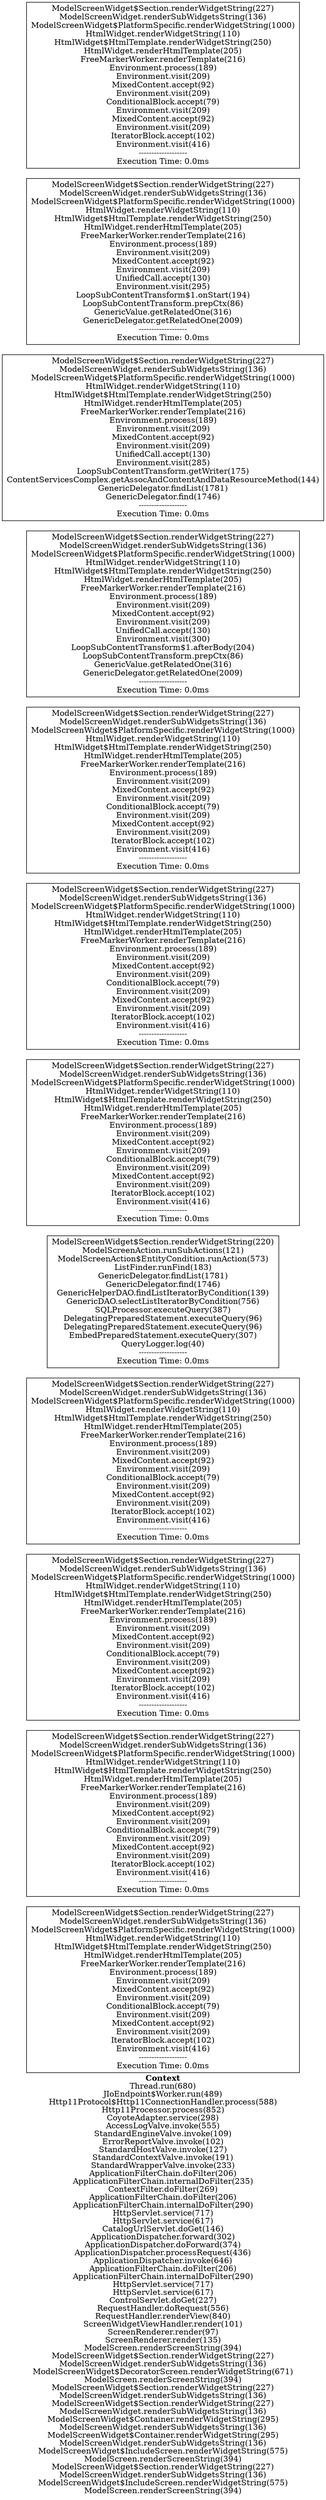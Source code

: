 digraph 1221696456 { 
label=<<font face="Times-Bold">Context</font><br/>Thread.run(680)<br/>JIoEndpoint$Worker.run(489)<br/>Http11Protocol$Http11ConnectionHandler.process(588)<br/>Http11Processor.process(852)<br/>CoyoteAdapter.service(298)<br/>AccessLogValve.invoke(555)<br/>StandardEngineValve.invoke(109)<br/>ErrorReportValve.invoke(102)<br/>StandardHostValve.invoke(127)<br/>StandardContextValve.invoke(191)<br/>StandardWrapperValve.invoke(233)<br/>ApplicationFilterChain.doFilter(206)<br/>ApplicationFilterChain.internalDoFilter(235)<br/>ContextFilter.doFilter(269)<br/>ApplicationFilterChain.doFilter(206)<br/>ApplicationFilterChain.internalDoFilter(290)<br/>HttpServlet.service(717)<br/>HttpServlet.service(617)<br/>CatalogUrlServlet.doGet(146)<br/>ApplicationDispatcher.forward(302)<br/>ApplicationDispatcher.doForward(374)<br/>ApplicationDispatcher.processRequest(436)<br/>ApplicationDispatcher.invoke(646)<br/>ApplicationFilterChain.doFilter(206)<br/>ApplicationFilterChain.internalDoFilter(290)<br/>HttpServlet.service(717)<br/>HttpServlet.service(617)<br/>ControlServlet.doGet(227)<br/>RequestHandler.doRequest(556)<br/>RequestHandler.renderView(840)<br/>ScreenWidgetViewHandler.render(101)<br/>ScreenRenderer.render(97)<br/>ScreenRenderer.render(135)<br/>ModelScreen.renderScreenString(394)<br/>ModelScreenWidget$Section.renderWidgetString(227)<br/>ModelScreenWidget.renderSubWidgetsString(136)<br/>ModelScreenWidget$DecoratorScreen.renderWidgetString(671)<br/>ModelScreen.renderScreenString(394)<br/>ModelScreenWidget$Section.renderWidgetString(227)<br/>ModelScreenWidget.renderSubWidgetsString(136)<br/>ModelScreenWidget$Section.renderWidgetString(227)<br/>ModelScreenWidget.renderSubWidgetsString(136)<br/>ModelScreenWidget$Container.renderWidgetString(295)<br/>ModelScreenWidget.renderSubWidgetsString(136)<br/>ModelScreenWidget$Container.renderWidgetString(295)<br/>ModelScreenWidget.renderSubWidgetsString(136)<br/>ModelScreenWidget$IncludeScreen.renderWidgetString(575)<br/>ModelScreen.renderScreenString(394)<br/>ModelScreenWidget$Section.renderWidgetString(227)<br/>ModelScreenWidget.renderSubWidgetsString(136)<br/>ModelScreenWidget$IncludeScreen.renderWidgetString(575)<br/>ModelScreen.renderScreenString(394)>;rankdir=RL;
1 [label="ModelScreenWidget$Section.renderWidgetString(227)\nModelScreenWidget.renderSubWidgetsString(136)\nModelScreenWidget$PlatformSpecific.renderWidgetString(1000)\nHtmlWidget.renderWidgetString(110)\nHtmlWidget$HtmlTemplate.renderWidgetString(250)\nHtmlWidget.renderHtmlTemplate(205)\nFreeMarkerWorker.renderTemplate(216)\nEnvironment.process(189)\nEnvironment.visit(209)\nMixedContent.accept(92)\nEnvironment.visit(209)\nConditionalBlock.accept(79)\nEnvironment.visit(209)\nMixedContent.accept(92)\nEnvironment.visit(209)\nIteratorBlock.accept(102)\nEnvironment.visit(416)\n-------------------\nExecution Time: 0.0ms\n", shape=box];
2 [label="ModelScreenWidget$Section.renderWidgetString(227)\nModelScreenWidget.renderSubWidgetsString(136)\nModelScreenWidget$PlatformSpecific.renderWidgetString(1000)\nHtmlWidget.renderWidgetString(110)\nHtmlWidget$HtmlTemplate.renderWidgetString(250)\nHtmlWidget.renderHtmlTemplate(205)\nFreeMarkerWorker.renderTemplate(216)\nEnvironment.process(189)\nEnvironment.visit(209)\nMixedContent.accept(92)\nEnvironment.visit(209)\nConditionalBlock.accept(79)\nEnvironment.visit(209)\nMixedContent.accept(92)\nEnvironment.visit(209)\nIteratorBlock.accept(102)\nEnvironment.visit(416)\n-------------------\nExecution Time: 0.0ms\n", shape=box];
3 [label="ModelScreenWidget$Section.renderWidgetString(227)\nModelScreenWidget.renderSubWidgetsString(136)\nModelScreenWidget$PlatformSpecific.renderWidgetString(1000)\nHtmlWidget.renderWidgetString(110)\nHtmlWidget$HtmlTemplate.renderWidgetString(250)\nHtmlWidget.renderHtmlTemplate(205)\nFreeMarkerWorker.renderTemplate(216)\nEnvironment.process(189)\nEnvironment.visit(209)\nMixedContent.accept(92)\nEnvironment.visit(209)\nConditionalBlock.accept(79)\nEnvironment.visit(209)\nMixedContent.accept(92)\nEnvironment.visit(209)\nIteratorBlock.accept(102)\nEnvironment.visit(416)\n-------------------\nExecution Time: 0.0ms\n", shape=box];
4 [label="ModelScreenWidget$Section.renderWidgetString(227)\nModelScreenWidget.renderSubWidgetsString(136)\nModelScreenWidget$PlatformSpecific.renderWidgetString(1000)\nHtmlWidget.renderWidgetString(110)\nHtmlWidget$HtmlTemplate.renderWidgetString(250)\nHtmlWidget.renderHtmlTemplate(205)\nFreeMarkerWorker.renderTemplate(216)\nEnvironment.process(189)\nEnvironment.visit(209)\nMixedContent.accept(92)\nEnvironment.visit(209)\nConditionalBlock.accept(79)\nEnvironment.visit(209)\nMixedContent.accept(92)\nEnvironment.visit(209)\nIteratorBlock.accept(102)\nEnvironment.visit(416)\n-------------------\nExecution Time: 0.0ms\n", shape=box];
5 [label="ModelScreenWidget$Section.renderWidgetString(220)\nModelScreenAction.runSubActions(121)\nModelScreenAction$EntityCondition.runAction(573)\nListFinder.runFind(183)\nGenericDelegator.findList(1781)\nGenericDelegator.find(1746)\nGenericHelperDAO.findListIteratorByCondition(139)\nGenericDAO.selectListIteratorByCondition(756)\nSQLProcessor.executeQuery(387)\nDelegatingPreparedStatement.executeQuery(96)\nDelegatingPreparedStatement.executeQuery(96)\nEmbedPreparedStatement.executeQuery(307)\nQueryLogger.log(40)\n-------------------\nExecution Time: 0.0ms\n", shape=box];
6 [label="ModelScreenWidget$Section.renderWidgetString(227)\nModelScreenWidget.renderSubWidgetsString(136)\nModelScreenWidget$PlatformSpecific.renderWidgetString(1000)\nHtmlWidget.renderWidgetString(110)\nHtmlWidget$HtmlTemplate.renderWidgetString(250)\nHtmlWidget.renderHtmlTemplate(205)\nFreeMarkerWorker.renderTemplate(216)\nEnvironment.process(189)\nEnvironment.visit(209)\nMixedContent.accept(92)\nEnvironment.visit(209)\nConditionalBlock.accept(79)\nEnvironment.visit(209)\nMixedContent.accept(92)\nEnvironment.visit(209)\nIteratorBlock.accept(102)\nEnvironment.visit(416)\n-------------------\nExecution Time: 0.0ms\n", shape=box];
7 [label="ModelScreenWidget$Section.renderWidgetString(227)\nModelScreenWidget.renderSubWidgetsString(136)\nModelScreenWidget$PlatformSpecific.renderWidgetString(1000)\nHtmlWidget.renderWidgetString(110)\nHtmlWidget$HtmlTemplate.renderWidgetString(250)\nHtmlWidget.renderHtmlTemplate(205)\nFreeMarkerWorker.renderTemplate(216)\nEnvironment.process(189)\nEnvironment.visit(209)\nMixedContent.accept(92)\nEnvironment.visit(209)\nConditionalBlock.accept(79)\nEnvironment.visit(209)\nMixedContent.accept(92)\nEnvironment.visit(209)\nIteratorBlock.accept(102)\nEnvironment.visit(416)\n-------------------\nExecution Time: 0.0ms\n", shape=box];
8 [label="ModelScreenWidget$Section.renderWidgetString(227)\nModelScreenWidget.renderSubWidgetsString(136)\nModelScreenWidget$PlatformSpecific.renderWidgetString(1000)\nHtmlWidget.renderWidgetString(110)\nHtmlWidget$HtmlTemplate.renderWidgetString(250)\nHtmlWidget.renderHtmlTemplate(205)\nFreeMarkerWorker.renderTemplate(216)\nEnvironment.process(189)\nEnvironment.visit(209)\nMixedContent.accept(92)\nEnvironment.visit(209)\nConditionalBlock.accept(79)\nEnvironment.visit(209)\nMixedContent.accept(92)\nEnvironment.visit(209)\nIteratorBlock.accept(102)\nEnvironment.visit(416)\n-------------------\nExecution Time: 0.0ms\n", shape=box];
9 [label="ModelScreenWidget$Section.renderWidgetString(227)\nModelScreenWidget.renderSubWidgetsString(136)\nModelScreenWidget$PlatformSpecific.renderWidgetString(1000)\nHtmlWidget.renderWidgetString(110)\nHtmlWidget$HtmlTemplate.renderWidgetString(250)\nHtmlWidget.renderHtmlTemplate(205)\nFreeMarkerWorker.renderTemplate(216)\nEnvironment.process(189)\nEnvironment.visit(209)\nMixedContent.accept(92)\nEnvironment.visit(209)\nUnifiedCall.accept(130)\nEnvironment.visit(300)\nLoopSubContentTransform$1.afterBody(204)\nLoopSubContentTransform.prepCtx(86)\nGenericValue.getRelatedOne(316)\nGenericDelegator.getRelatedOne(2009)\n-------------------\nExecution Time: 0.0ms\n", shape=box];
10 [label="ModelScreenWidget$Section.renderWidgetString(227)\nModelScreenWidget.renderSubWidgetsString(136)\nModelScreenWidget$PlatformSpecific.renderWidgetString(1000)\nHtmlWidget.renderWidgetString(110)\nHtmlWidget$HtmlTemplate.renderWidgetString(250)\nHtmlWidget.renderHtmlTemplate(205)\nFreeMarkerWorker.renderTemplate(216)\nEnvironment.process(189)\nEnvironment.visit(209)\nMixedContent.accept(92)\nEnvironment.visit(209)\nUnifiedCall.accept(130)\nEnvironment.visit(285)\nLoopSubContentTransform.getWriter(175)\nContentServicesComplex.getAssocAndContentAndDataResourceMethod(144)\nGenericDelegator.findList(1781)\nGenericDelegator.find(1746)\n-------------------\nExecution Time: 0.0ms\n", shape=box];
11 [label="ModelScreenWidget$Section.renderWidgetString(227)\nModelScreenWidget.renderSubWidgetsString(136)\nModelScreenWidget$PlatformSpecific.renderWidgetString(1000)\nHtmlWidget.renderWidgetString(110)\nHtmlWidget$HtmlTemplate.renderWidgetString(250)\nHtmlWidget.renderHtmlTemplate(205)\nFreeMarkerWorker.renderTemplate(216)\nEnvironment.process(189)\nEnvironment.visit(209)\nMixedContent.accept(92)\nEnvironment.visit(209)\nUnifiedCall.accept(130)\nEnvironment.visit(295)\nLoopSubContentTransform$1.onStart(194)\nLoopSubContentTransform.prepCtx(86)\nGenericValue.getRelatedOne(316)\nGenericDelegator.getRelatedOne(2009)\n-------------------\nExecution Time: 0.0ms\n", shape=box];
12 [label="ModelScreenWidget$Section.renderWidgetString(227)\nModelScreenWidget.renderSubWidgetsString(136)\nModelScreenWidget$PlatformSpecific.renderWidgetString(1000)\nHtmlWidget.renderWidgetString(110)\nHtmlWidget$HtmlTemplate.renderWidgetString(250)\nHtmlWidget.renderHtmlTemplate(205)\nFreeMarkerWorker.renderTemplate(216)\nEnvironment.process(189)\nEnvironment.visit(209)\nMixedContent.accept(92)\nEnvironment.visit(209)\nConditionalBlock.accept(79)\nEnvironment.visit(209)\nMixedContent.accept(92)\nEnvironment.visit(209)\nIteratorBlock.accept(102)\nEnvironment.visit(416)\n-------------------\nExecution Time: 0.0ms\n", shape=box];
}

